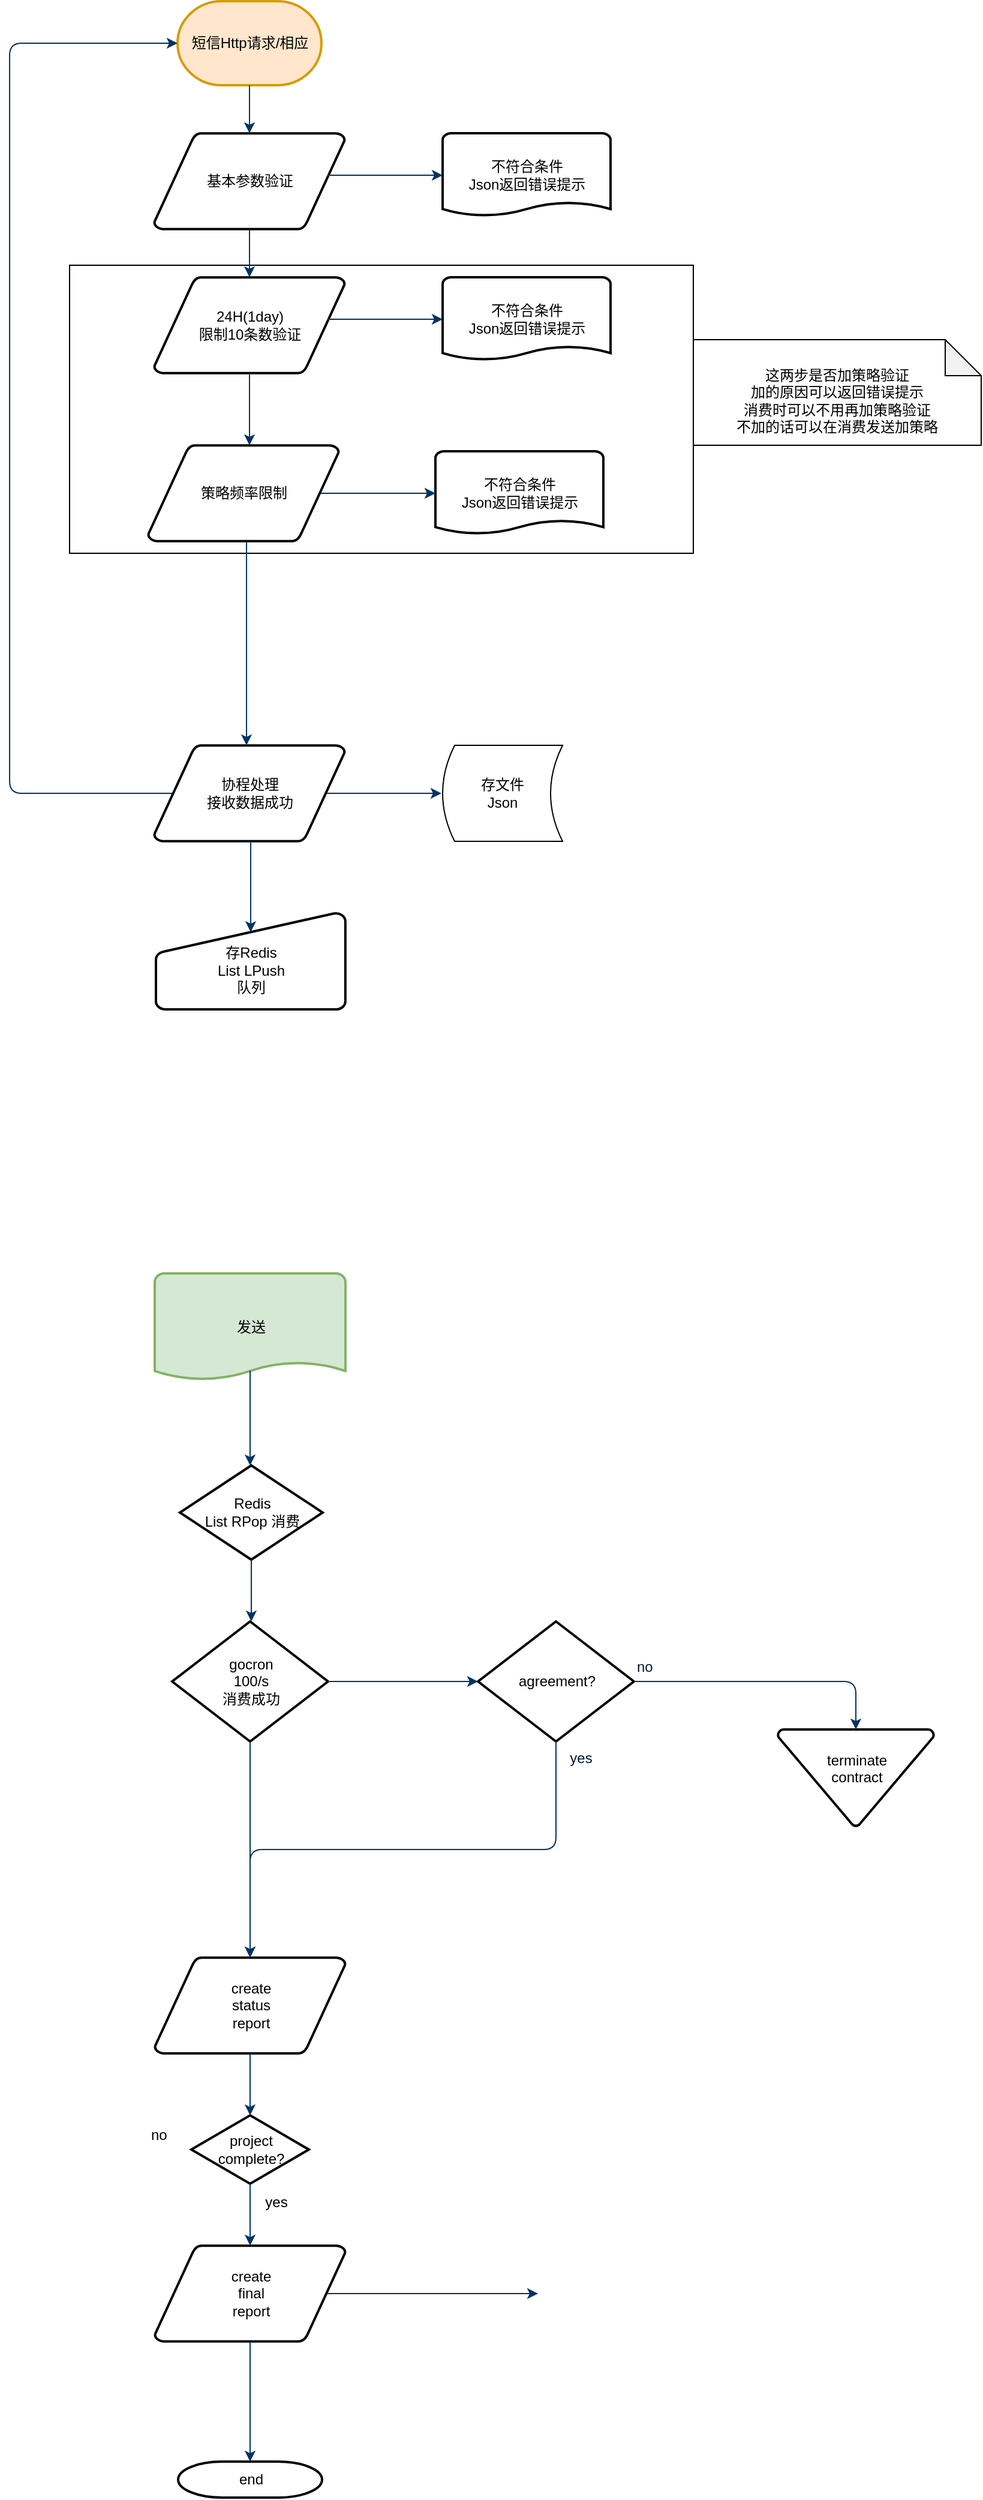 <mxfile version="12.2.4" type="github" pages="1">
  <diagram id="6a731a19-8d31-9384-78a2-239565b7b9f0" name="Page-1">
    <mxGraphModel dx="1024" dy="539" grid="1" gridSize="10" guides="1" tooltips="1" connect="1" arrows="1" fold="1" page="1" pageScale="1" pageWidth="1169" pageHeight="827" background="#ffffff" math="0" shadow="0">
      <root>
        <mxCell id="0"/>
        <mxCell id="1" parent="0"/>
        <mxCell id="NsZce1ZorsWD20Aph8DO-59" value="" style="rounded=0;whiteSpace=wrap;html=1;" vertex="1" parent="1">
          <mxGeometry x="170" y="240" width="520" height="240" as="geometry"/>
        </mxCell>
        <mxCell id="2" value="短信Http请求/相应" style="shape=mxgraph.flowchart.terminator;strokeWidth=2;gradientDirection=north;fontStyle=0;html=1;fillColor=#ffe6cc;strokeColor=#d79b00;" parent="1" vertex="1">
          <mxGeometry x="260" y="20" width="120" height="70" as="geometry"/>
        </mxCell>
        <mxCell id="3" value="基本参数验证" style="shape=mxgraph.flowchart.data;strokeWidth=2;gradientColor=none;gradientDirection=north;fontStyle=0;html=1;" parent="1" vertex="1">
          <mxGeometry x="240.5" y="130" width="159" height="80" as="geometry"/>
        </mxCell>
        <mxCell id="4" value="策略频率限制" style="shape=mxgraph.flowchart.data;strokeWidth=2;gradientColor=none;gradientDirection=north;fontStyle=0;html=1;" parent="1" vertex="1">
          <mxGeometry x="235.5" y="390" width="159" height="80" as="geometry"/>
        </mxCell>
        <mxCell id="5" value="&lt;div&gt;24H(1day)&lt;/div&gt;&lt;div&gt;限制10条数验证&lt;/div&gt;" style="shape=mxgraph.flowchart.data;strokeWidth=2;gradientColor=none;gradientDirection=north;fontStyle=0;html=1;" parent="1" vertex="1">
          <mxGeometry x="240.5" y="250" width="159" height="80" as="geometry"/>
        </mxCell>
        <mxCell id="7" style="fontStyle=1;strokeColor=#003366;strokeWidth=1;html=1;" parent="1" source="2" target="3" edge="1">
          <mxGeometry relative="1" as="geometry"/>
        </mxCell>
        <mxCell id="8" style="fontStyle=1;strokeColor=#003366;strokeWidth=1;html=1;" parent="1" source="3" target="5" edge="1">
          <mxGeometry relative="1" as="geometry"/>
        </mxCell>
        <mxCell id="9" style="entryX=0.5;entryY=0;entryPerimeter=0;fontStyle=1;strokeColor=#003366;strokeWidth=1;html=1;" parent="1" source="5" edge="1">
          <mxGeometry relative="1" as="geometry">
            <mxPoint x="320" y="390" as="targetPoint"/>
          </mxGeometry>
        </mxCell>
        <mxCell id="13" value="&lt;div&gt;协程处理&lt;/div&gt;&lt;div&gt;接收数据成功&lt;br&gt;&lt;/div&gt;" style="shape=mxgraph.flowchart.data;strokeWidth=2;gradientColor=none;gradientDirection=north;fontStyle=0;html=1;" parent="1" vertex="1">
          <mxGeometry x="240.5" y="640" width="159" height="80" as="geometry"/>
        </mxCell>
        <mxCell id="15" value="&lt;div&gt;不符合条件&lt;/div&gt;&lt;div&gt;Json返回错误提示&lt;br&gt;&lt;/div&gt;" style="shape=mxgraph.flowchart.document;strokeWidth=2;gradientColor=none;gradientDirection=north;fontStyle=0;html=1;" parent="1" vertex="1">
          <mxGeometry x="475" y="395" width="140" height="70" as="geometry"/>
        </mxCell>
        <mxCell id="16" value="" style="edgeStyle=elbowEdgeStyle;elbow=horizontal;exitX=0.905;exitY=0.5;exitPerimeter=0;fontStyle=1;strokeColor=#003366;strokeWidth=1;html=1;" parent="1" source="4" target="15" edge="1">
          <mxGeometry x="-5" y="-120" width="100" height="100" as="geometry">
            <mxPoint x="-5" y="-20" as="sourcePoint"/>
            <mxPoint x="95" y="-120" as="targetPoint"/>
          </mxGeometry>
        </mxCell>
        <mxCell id="17" value="" style="edgeStyle=elbowEdgeStyle;elbow=horizontal;fontStyle=1;strokeColor=#003366;strokeWidth=1;html=1;" parent="1" source="4" target="13" edge="1">
          <mxGeometry width="100" height="100" as="geometry">
            <mxPoint y="100" as="sourcePoint"/>
            <mxPoint x="100" as="targetPoint"/>
          </mxGeometry>
        </mxCell>
        <mxCell id="19" value="" style="edgeStyle=elbowEdgeStyle;elbow=horizontal;exitX=0.905;exitY=0.5;exitPerimeter=0;fontStyle=1;strokeColor=#003366;strokeWidth=1;html=1;" parent="1" source="13" edge="1">
          <mxGeometry width="100" height="100" as="geometry">
            <mxPoint y="100" as="sourcePoint"/>
            <mxPoint x="480" y="680" as="targetPoint"/>
          </mxGeometry>
        </mxCell>
        <mxCell id="20" value="&lt;div&gt;&lt;br&gt;&lt;/div&gt;&lt;div&gt;存Redis&lt;/div&gt;&lt;div&gt;List LPush&lt;/div&gt;&lt;div&gt;队列&lt;br&gt;&lt;/div&gt;" style="shape=mxgraph.flowchart.manual_input;strokeWidth=2;gradientColor=none;gradientDirection=north;fontStyle=0;html=1;" parent="1" vertex="1">
          <mxGeometry x="242" y="780" width="158" height="80" as="geometry"/>
        </mxCell>
        <mxCell id="21" value="" style="edgeStyle=elbowEdgeStyle;elbow=horizontal;entryX=0.5;entryY=0.195;entryPerimeter=0;fontStyle=1;strokeColor=#003366;strokeWidth=1;html=1;" parent="1" source="13" target="20" edge="1">
          <mxGeometry width="100" height="100" as="geometry">
            <mxPoint y="100" as="sourcePoint"/>
            <mxPoint x="100" as="targetPoint"/>
          </mxGeometry>
        </mxCell>
        <mxCell id="22" value="发送" style="shape=mxgraph.flowchart.document;strokeWidth=2;gradientDirection=north;fontStyle=0;html=1;fillColor=#d5e8d4;strokeColor=#82b366;" parent="1" vertex="1">
          <mxGeometry x="241" y="1080" width="159" height="90" as="geometry"/>
        </mxCell>
        <mxCell id="24" value="&lt;div&gt;Redis&lt;/div&gt;&lt;div&gt;List RPop 消费&lt;br&gt;&lt;/div&gt;" style="shape=mxgraph.flowchart.decision;strokeWidth=2;gradientColor=none;gradientDirection=north;fontStyle=0;html=1;" parent="1" vertex="1">
          <mxGeometry x="262" y="1240" width="119" height="78.5" as="geometry"/>
        </mxCell>
        <mxCell id="25" value="" style="edgeStyle=elbowEdgeStyle;elbow=horizontal;exitX=0.5;exitY=0.9;exitPerimeter=0;fontStyle=1;strokeColor=#003366;strokeWidth=1;html=1;" parent="1" source="22" target="24" edge="1">
          <mxGeometry x="0.5" y="160" width="100" height="100" as="geometry">
            <mxPoint x="0.5" y="260" as="sourcePoint"/>
            <mxPoint x="100.5" y="160" as="targetPoint"/>
          </mxGeometry>
        </mxCell>
        <mxCell id="28" value="&lt;div&gt;gocron&lt;/div&gt;&lt;div&gt;100/s&lt;/div&gt;&lt;div&gt;消费成功&lt;br&gt;&lt;/div&gt;" style="shape=mxgraph.flowchart.decision;strokeWidth=2;gradientColor=none;gradientDirection=north;fontStyle=0;html=1;" parent="1" vertex="1">
          <mxGeometry x="255.5" y="1370" width="130" height="100" as="geometry"/>
        </mxCell>
        <mxCell id="29" value="agreement?" style="shape=mxgraph.flowchart.decision;strokeWidth=2;gradientColor=none;gradientDirection=north;fontStyle=0;html=1;" parent="1" vertex="1">
          <mxGeometry x="510.5" y="1370" width="130" height="100" as="geometry"/>
        </mxCell>
        <mxCell id="30" value="" style="edgeStyle=elbowEdgeStyle;elbow=horizontal;exitX=0.5;exitY=1;exitPerimeter=0;fontStyle=1;strokeColor=#003366;strokeWidth=1;html=1;" parent="1" source="24" target="28" edge="1">
          <mxGeometry x="0.5" y="160" width="100" height="100" as="geometry">
            <mxPoint x="0.5" y="260" as="sourcePoint"/>
            <mxPoint x="100.5" y="160" as="targetPoint"/>
          </mxGeometry>
        </mxCell>
        <mxCell id="31" value="" style="edgeStyle=elbowEdgeStyle;elbow=horizontal;exitX=1;exitY=0.5;exitPerimeter=0;entryX=0;entryY=0.5;entryPerimeter=0;fontStyle=1;strokeColor=#003366;strokeWidth=1;html=1;" parent="1" source="28" target="29" edge="1">
          <mxGeometry x="0.5" y="160" width="100" height="100" as="geometry">
            <mxPoint x="0.5" y="260" as="sourcePoint"/>
            <mxPoint x="100.5" y="160" as="targetPoint"/>
          </mxGeometry>
        </mxCell>
        <mxCell id="32" value="terminate&#xa;contract&#xa;" style="shape=mxgraph.flowchart.merge_or_storage;strokeWidth=2;gradientColor=none;gradientDirection=north;fontStyle=0;html=1;" parent="1" vertex="1">
          <mxGeometry x="760.5" y="1460" width="130" height="80.5" as="geometry"/>
        </mxCell>
        <mxCell id="33" value="" style="edgeStyle=elbowEdgeStyle;elbow=vertical;exitX=1;exitY=0.5;exitPerimeter=0;entryX=0.5;entryY=0;entryPerimeter=0;fontStyle=1;strokeColor=#003366;strokeWidth=1;html=1;" parent="1" source="29" target="32" edge="1">
          <mxGeometry x="0.5" y="160" width="100" height="100" as="geometry">
            <mxPoint x="0.5" y="260" as="sourcePoint"/>
            <mxPoint x="100.5" y="160" as="targetPoint"/>
            <Array as="points">
              <mxPoint x="740.5" y="1420"/>
            </Array>
          </mxGeometry>
        </mxCell>
        <mxCell id="34" value="create&#xa;status&#xa;report" style="shape=mxgraph.flowchart.data;strokeWidth=2;gradientColor=none;gradientDirection=north;fontStyle=0;html=1;" parent="1" vertex="1">
          <mxGeometry x="241" y="1650" width="159" height="80" as="geometry"/>
        </mxCell>
        <mxCell id="35" value="" style="edgeStyle=elbowEdgeStyle;elbow=vertical;exitX=0.5;exitY=1;exitPerimeter=0;fontColor=#001933;fontStyle=1;strokeColor=#003366;strokeWidth=1;html=1;" parent="1" source="28" target="34" edge="1">
          <mxGeometry x="0.5" y="160" width="100" height="100" as="geometry">
            <mxPoint x="0.5" y="260" as="sourcePoint"/>
            <mxPoint x="100.5" y="160" as="targetPoint"/>
          </mxGeometry>
        </mxCell>
        <mxCell id="36" value="" style="edgeStyle=elbowEdgeStyle;elbow=vertical;exitX=0.5;exitY=1;exitPerimeter=0;entryX=0.5;entryY=0;entryPerimeter=0;fontStyle=1;strokeColor=#003366;strokeWidth=1;html=1;" parent="1" source="29" target="34" edge="1">
          <mxGeometry x="0.5" y="160" width="100" height="100" as="geometry">
            <mxPoint x="0.5" y="260" as="sourcePoint"/>
            <mxPoint x="100.5" y="160" as="targetPoint"/>
          </mxGeometry>
        </mxCell>
        <mxCell id="37" value="project&#xa;complete?" style="shape=mxgraph.flowchart.decision;strokeWidth=2;gradientColor=none;gradientDirection=north;fontStyle=0;html=1;" parent="1" vertex="1">
          <mxGeometry x="271.5" y="1781.5" width="98" height="57" as="geometry"/>
        </mxCell>
        <mxCell id="38" value="create&#xa;final&#xa;report" style="shape=mxgraph.flowchart.data;strokeWidth=2;gradientColor=none;gradientDirection=north;fontStyle=0;html=1;" parent="1" vertex="1">
          <mxGeometry x="241" y="1890" width="159" height="80" as="geometry"/>
        </mxCell>
        <mxCell id="40" value="end" style="shape=mxgraph.flowchart.terminator;strokeWidth=2;gradientColor=none;gradientDirection=north;fontStyle=0;html=1;" parent="1" vertex="1">
          <mxGeometry x="260.5" y="2070" width="120" height="30" as="geometry"/>
        </mxCell>
        <mxCell id="41" value="" style="edgeStyle=elbowEdgeStyle;elbow=vertical;exitX=0.5;exitY=1;exitPerimeter=0;entryX=0.5;entryY=0;entryPerimeter=0;fontStyle=1;strokeColor=#003366;strokeWidth=1;html=1;" parent="1" source="34" target="37" edge="1">
          <mxGeometry x="0.5" y="160" width="100" height="100" as="geometry">
            <mxPoint x="0.5" y="260" as="sourcePoint"/>
            <mxPoint x="100.5" y="160" as="targetPoint"/>
          </mxGeometry>
        </mxCell>
        <mxCell id="42" value="" style="edgeStyle=elbowEdgeStyle;elbow=vertical;exitX=0.5;exitY=1;exitPerimeter=0;entryX=0.5;entryY=0;entryPerimeter=0;fontStyle=1;strokeColor=#003366;strokeWidth=1;html=1;" parent="1" source="37" target="38" edge="1">
          <mxGeometry x="0.5" y="160" width="100" height="100" as="geometry">
            <mxPoint x="0.5" y="260" as="sourcePoint"/>
            <mxPoint x="100.5" y="160" as="targetPoint"/>
          </mxGeometry>
        </mxCell>
        <mxCell id="43" value="" style="edgeStyle=elbowEdgeStyle;elbow=vertical;exitX=0.5;exitY=1;exitPerimeter=0;entryX=0.5;entryY=0;entryPerimeter=0;fontStyle=1;strokeColor=#003366;strokeWidth=1;html=1;" parent="1" source="38" target="40" edge="1">
          <mxGeometry x="0.5" y="160" width="100" height="100" as="geometry">
            <mxPoint x="0.5" y="260" as="sourcePoint"/>
            <mxPoint x="100.5" y="160" as="targetPoint"/>
          </mxGeometry>
        </mxCell>
        <mxCell id="44" value="" style="edgeStyle=elbowEdgeStyle;elbow=vertical;exitX=0.905;exitY=0.5;exitPerimeter=0;entryX=0;entryY=0.5;entryPerimeter=0;fontStyle=1;strokeColor=#003366;strokeWidth=1;html=1;" parent="1" source="38" edge="1">
          <mxGeometry x="0.5" y="160" width="100" height="100" as="geometry">
            <mxPoint x="0.5" y="260" as="sourcePoint"/>
            <mxPoint x="560.5" y="1930" as="targetPoint"/>
          </mxGeometry>
        </mxCell>
        <mxCell id="49" value="yes" style="text;fontColor=#001933;fontStyle=0;html=1;strokeColor=none;gradientColor=none;fillColor=none;strokeWidth=2;align=center;" parent="1" vertex="1">
          <mxGeometry x="575.5" y="1470" width="40" height="26" as="geometry"/>
        </mxCell>
        <mxCell id="50" value="no" style="text;fontColor=#001933;fontStyle=0;html=1;strokeColor=none;gradientColor=none;fillColor=none;strokeWidth=2;" parent="1" vertex="1">
          <mxGeometry x="640.5" y="1394" width="40" height="26" as="geometry"/>
        </mxCell>
        <mxCell id="53" value="yes" style="text;fontStyle=0;html=1;strokeColor=none;gradientColor=none;fillColor=none;strokeWidth=2;align=center;" parent="1" vertex="1">
          <mxGeometry x="321.5" y="1840" width="40" height="26" as="geometry"/>
        </mxCell>
        <mxCell id="54" value="" style="edgeStyle=elbowEdgeStyle;elbow=horizontal;exitX=0.095;exitY=0.5;exitPerimeter=0;entryX=0;entryY=0.5;entryPerimeter=0;fontStyle=1;strokeColor=#003366;strokeWidth=1;html=1;entryDx=0;entryDy=0;exitDx=0;exitDy=0;" parent="1" source="13" target="2" edge="1">
          <mxGeometry width="100" height="100" as="geometry">
            <mxPoint y="100" as="sourcePoint"/>
            <mxPoint x="100" as="targetPoint"/>
            <Array as="points">
              <mxPoint x="120" y="80"/>
              <mxPoint x="120" y="970"/>
            </Array>
          </mxGeometry>
        </mxCell>
        <mxCell id="55" value="no" style="text;fontStyle=0;html=1;strokeColor=none;gradientColor=none;fillColor=none;strokeWidth=2;" parent="1" vertex="1">
          <mxGeometry x="235.5" y="1784" width="40" height="26" as="geometry"/>
        </mxCell>
        <mxCell id="NsZce1ZorsWD20Aph8DO-55" value="&lt;div&gt;不符合条件&lt;/div&gt;&lt;div&gt;Json返回错误提示&lt;br&gt;&lt;/div&gt;" style="shape=mxgraph.flowchart.document;strokeWidth=2;gradientColor=none;gradientDirection=north;fontStyle=0;html=1;" vertex="1" parent="1">
          <mxGeometry x="481" y="250" width="140" height="70" as="geometry"/>
        </mxCell>
        <mxCell id="NsZce1ZorsWD20Aph8DO-56" value="" style="edgeStyle=elbowEdgeStyle;elbow=horizontal;exitX=0.905;exitY=0.5;exitPerimeter=0;fontStyle=1;strokeColor=#003366;strokeWidth=1;html=1;" edge="1" parent="1" target="NsZce1ZorsWD20Aph8DO-55">
          <mxGeometry x="1" y="-265" width="100" height="100" as="geometry">
            <mxPoint x="385" y="285" as="sourcePoint"/>
            <mxPoint x="101" y="-265" as="targetPoint"/>
          </mxGeometry>
        </mxCell>
        <mxCell id="NsZce1ZorsWD20Aph8DO-57" value="&lt;div&gt;不符合条件&lt;/div&gt;&lt;div&gt;Json返回错误提示&lt;br&gt;&lt;/div&gt;" style="shape=mxgraph.flowchart.document;strokeWidth=2;gradientColor=none;gradientDirection=north;fontStyle=0;html=1;" vertex="1" parent="1">
          <mxGeometry x="481" y="130" width="140" height="70" as="geometry"/>
        </mxCell>
        <mxCell id="NsZce1ZorsWD20Aph8DO-58" value="" style="edgeStyle=elbowEdgeStyle;elbow=horizontal;exitX=0.905;exitY=0.5;exitPerimeter=0;fontStyle=1;strokeColor=#003366;strokeWidth=1;html=1;" edge="1" parent="1" target="NsZce1ZorsWD20Aph8DO-57">
          <mxGeometry x="1" y="-385" width="100" height="100" as="geometry">
            <mxPoint x="385" y="165" as="sourcePoint"/>
            <mxPoint x="101" y="-385" as="targetPoint"/>
          </mxGeometry>
        </mxCell>
        <mxCell id="NsZce1ZorsWD20Aph8DO-60" value="&lt;div&gt;&lt;br&gt;&lt;/div&gt;&lt;div&gt;这两步是否加策略验证&lt;/div&gt;&lt;div&gt;加的原因可以返回错误提示&lt;/div&gt;&lt;div&gt;消费时可以不用再加策略验证&lt;/div&gt;&lt;div&gt;不加的话可以在消费发送加策略&lt;br&gt;&lt;/div&gt;" style="shape=note;whiteSpace=wrap;html=1;backgroundOutline=1;darkOpacity=0.05;" vertex="1" parent="1">
          <mxGeometry x="690" y="302" width="240" height="88" as="geometry"/>
        </mxCell>
        <mxCell id="NsZce1ZorsWD20Aph8DO-61" value="&lt;div&gt;存文件&lt;/div&gt;&lt;div&gt;Json&lt;br&gt;&lt;/div&gt;" style="shape=dataStorage;whiteSpace=wrap;html=1;" vertex="1" parent="1">
          <mxGeometry x="481" y="640" width="100" height="80" as="geometry"/>
        </mxCell>
      </root>
    </mxGraphModel>
  </diagram>
</mxfile>
